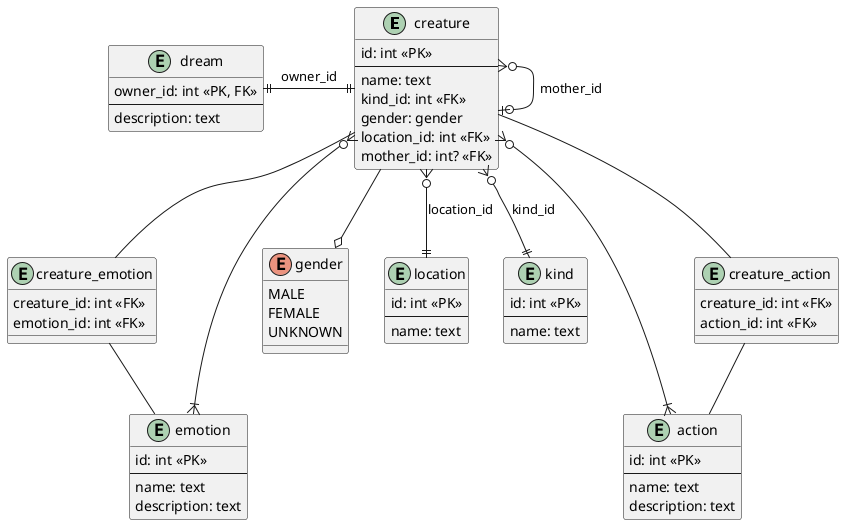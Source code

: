 @startuml Lab 1 Entity-Relation Diagram

entity creature {
    id: int <<PK>>
    --
    name: text
    kind_id: int <<FK>>
    gender: gender
    location_id: int <<FK>>
    mother_id: int? <<FK>>
}

entity dream { 
    owner_id: int <<PK, FK>>
    --
    description: text
}

entity emotion {
    id: int <<PK>>
    --
    name: text
    description: text
}

entity action {
    id: int <<PK>>
    --
    name: text
    description: text
}

enum gender {
    MALE
    FEMALE
    UNKNOWN
}

entity location {
    id: int <<PK>>
    --
    name: text
}

entity kind {
    id: int <<PK>>
    --
    name: text
}

entity creature_emotion {
    creature_id: int <<FK>>
    emotion_id: int <<FK>>
}

entity creature_action {
    creature_id: int <<FK>>
    action_id: int <<FK>>
}

creature }o-d-||kind : kind_id
creature }o-d-||location : location_id
creature }o-d-o| creature : mother_id
creature ||-l-|| dream : owner_id

creature }o-d-|{ emotion
creature -- creature_emotion
creature_emotion -- emotion

creature }o-d-|{ action
creature -- creature_action
creature_action -- action

creature --o gender

@enduml